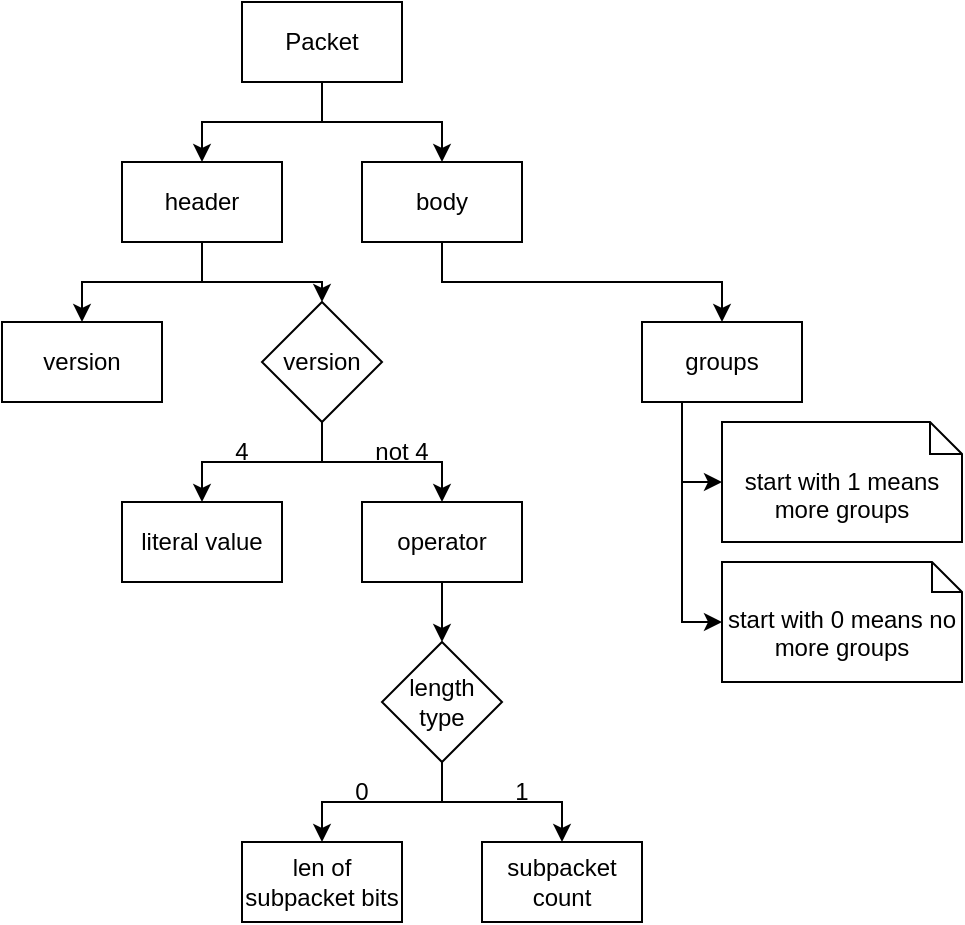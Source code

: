<mxfile version="15.9.4" type="device"><diagram id="nyUlRegD5ULcAGBBf7n_" name="Page-1"><mxGraphModel dx="657" dy="524" grid="1" gridSize="10" guides="1" tooltips="1" connect="1" arrows="1" fold="1" page="1" pageScale="1" pageWidth="850" pageHeight="1100" math="0" shadow="0"><root><mxCell id="0"/><mxCell id="1" parent="0"/><mxCell id="LSqA1cWwMgp2yxmhmCbk-26" style="edgeStyle=orthogonalEdgeStyle;rounded=0;orthogonalLoop=1;jettySize=auto;html=1;entryX=0.5;entryY=0;entryDx=0;entryDy=0;" edge="1" parent="1" source="LSqA1cWwMgp2yxmhmCbk-1" target="LSqA1cWwMgp2yxmhmCbk-2"><mxGeometry relative="1" as="geometry"/></mxCell><mxCell id="LSqA1cWwMgp2yxmhmCbk-27" style="edgeStyle=orthogonalEdgeStyle;rounded=0;orthogonalLoop=1;jettySize=auto;html=1;entryX=0.5;entryY=0;entryDx=0;entryDy=0;" edge="1" parent="1" source="LSqA1cWwMgp2yxmhmCbk-1" target="LSqA1cWwMgp2yxmhmCbk-14"><mxGeometry relative="1" as="geometry"/></mxCell><mxCell id="LSqA1cWwMgp2yxmhmCbk-1" value="header" style="rounded=0;whiteSpace=wrap;html=1;" vertex="1" parent="1"><mxGeometry x="280" y="240" width="80" height="40" as="geometry"/></mxCell><mxCell id="LSqA1cWwMgp2yxmhmCbk-2" value="version" style="rounded=0;whiteSpace=wrap;html=1;" vertex="1" parent="1"><mxGeometry x="220" y="320" width="80" height="40" as="geometry"/></mxCell><mxCell id="LSqA1cWwMgp2yxmhmCbk-4" value="literal value" style="rounded=0;whiteSpace=wrap;html=1;" vertex="1" parent="1"><mxGeometry x="280" y="410" width="80" height="40" as="geometry"/></mxCell><mxCell id="LSqA1cWwMgp2yxmhmCbk-20" style="edgeStyle=orthogonalEdgeStyle;rounded=0;orthogonalLoop=1;jettySize=auto;html=1;entryX=0.5;entryY=0;entryDx=0;entryDy=0;" edge="1" parent="1" source="LSqA1cWwMgp2yxmhmCbk-8" target="LSqA1cWwMgp2yxmhmCbk-15"><mxGeometry relative="1" as="geometry"/></mxCell><mxCell id="LSqA1cWwMgp2yxmhmCbk-8" value="operator" style="rounded=0;whiteSpace=wrap;html=1;" vertex="1" parent="1"><mxGeometry x="400" y="410" width="80" height="40" as="geometry"/></mxCell><mxCell id="LSqA1cWwMgp2yxmhmCbk-18" style="edgeStyle=orthogonalEdgeStyle;rounded=0;orthogonalLoop=1;jettySize=auto;html=1;entryX=0.5;entryY=0;entryDx=0;entryDy=0;" edge="1" parent="1" source="LSqA1cWwMgp2yxmhmCbk-14" target="LSqA1cWwMgp2yxmhmCbk-4"><mxGeometry relative="1" as="geometry"/></mxCell><mxCell id="LSqA1cWwMgp2yxmhmCbk-19" style="edgeStyle=orthogonalEdgeStyle;rounded=0;orthogonalLoop=1;jettySize=auto;html=1;entryX=0.5;entryY=0;entryDx=0;entryDy=0;" edge="1" parent="1" source="LSqA1cWwMgp2yxmhmCbk-14" target="LSqA1cWwMgp2yxmhmCbk-8"><mxGeometry relative="1" as="geometry"/></mxCell><mxCell id="LSqA1cWwMgp2yxmhmCbk-14" value="version" style="rhombus;whiteSpace=wrap;html=1;" vertex="1" parent="1"><mxGeometry x="350" y="310" width="60" height="60" as="geometry"/></mxCell><mxCell id="LSqA1cWwMgp2yxmhmCbk-29" style="edgeStyle=orthogonalEdgeStyle;rounded=0;orthogonalLoop=1;jettySize=auto;html=1;entryX=0.5;entryY=0;entryDx=0;entryDy=0;" edge="1" parent="1" source="LSqA1cWwMgp2yxmhmCbk-15" target="LSqA1cWwMgp2yxmhmCbk-21"><mxGeometry relative="1" as="geometry"/></mxCell><mxCell id="LSqA1cWwMgp2yxmhmCbk-30" style="edgeStyle=orthogonalEdgeStyle;rounded=0;orthogonalLoop=1;jettySize=auto;html=1;entryX=0.5;entryY=0;entryDx=0;entryDy=0;" edge="1" parent="1" source="LSqA1cWwMgp2yxmhmCbk-15" target="LSqA1cWwMgp2yxmhmCbk-24"><mxGeometry relative="1" as="geometry"/></mxCell><mxCell id="LSqA1cWwMgp2yxmhmCbk-15" value="length&lt;br&gt;type" style="rhombus;whiteSpace=wrap;html=1;" vertex="1" parent="1"><mxGeometry x="410" y="480" width="60" height="60" as="geometry"/></mxCell><mxCell id="LSqA1cWwMgp2yxmhmCbk-21" value="len of subpacket bits" style="rounded=0;whiteSpace=wrap;html=1;" vertex="1" parent="1"><mxGeometry x="340" y="580" width="80" height="40" as="geometry"/></mxCell><mxCell id="LSqA1cWwMgp2yxmhmCbk-22" value="4" style="text;html=1;strokeColor=none;fillColor=none;align=center;verticalAlign=middle;whiteSpace=wrap;rounded=0;" vertex="1" parent="1"><mxGeometry x="310" y="370" width="60" height="30" as="geometry"/></mxCell><mxCell id="LSqA1cWwMgp2yxmhmCbk-23" value="not 4" style="text;html=1;strokeColor=none;fillColor=none;align=center;verticalAlign=middle;whiteSpace=wrap;rounded=0;" vertex="1" parent="1"><mxGeometry x="390" y="370" width="60" height="30" as="geometry"/></mxCell><mxCell id="LSqA1cWwMgp2yxmhmCbk-24" value="subpacket count" style="rounded=0;whiteSpace=wrap;html=1;" vertex="1" parent="1"><mxGeometry x="460" y="580" width="80" height="40" as="geometry"/></mxCell><mxCell id="LSqA1cWwMgp2yxmhmCbk-42" style="edgeStyle=orthogonalEdgeStyle;rounded=0;orthogonalLoop=1;jettySize=auto;html=1;entryX=0.5;entryY=0;entryDx=0;entryDy=0;exitX=0.5;exitY=1;exitDx=0;exitDy=0;" edge="1" parent="1" source="LSqA1cWwMgp2yxmhmCbk-25" target="LSqA1cWwMgp2yxmhmCbk-41"><mxGeometry relative="1" as="geometry"/></mxCell><mxCell id="LSqA1cWwMgp2yxmhmCbk-25" value="body" style="rounded=0;whiteSpace=wrap;html=1;" vertex="1" parent="1"><mxGeometry x="400" y="240" width="80" height="40" as="geometry"/></mxCell><mxCell id="LSqA1cWwMgp2yxmhmCbk-31" value="0" style="text;html=1;strokeColor=none;fillColor=none;align=center;verticalAlign=middle;whiteSpace=wrap;rounded=0;" vertex="1" parent="1"><mxGeometry x="370" y="540" width="60" height="30" as="geometry"/></mxCell><mxCell id="LSqA1cWwMgp2yxmhmCbk-32" value="1" style="text;html=1;strokeColor=none;fillColor=none;align=center;verticalAlign=middle;whiteSpace=wrap;rounded=0;" vertex="1" parent="1"><mxGeometry x="450" y="540" width="60" height="30" as="geometry"/></mxCell><mxCell id="LSqA1cWwMgp2yxmhmCbk-33" value="start with 1 means more groups" style="shape=note2;boundedLbl=1;whiteSpace=wrap;html=1;size=16;verticalAlign=top;align=center;" vertex="1" parent="1"><mxGeometry x="580" y="370" width="120" height="60" as="geometry"/></mxCell><mxCell id="LSqA1cWwMgp2yxmhmCbk-34" value="start with 0 means no more groups" style="shape=note2;boundedLbl=1;whiteSpace=wrap;html=1;size=15;verticalAlign=top;align=center;" vertex="1" parent="1"><mxGeometry x="580" y="440" width="120" height="60" as="geometry"/></mxCell><mxCell id="LSqA1cWwMgp2yxmhmCbk-39" style="edgeStyle=orthogonalEdgeStyle;rounded=0;orthogonalLoop=1;jettySize=auto;html=1;entryX=0.5;entryY=0;entryDx=0;entryDy=0;" edge="1" parent="1" source="LSqA1cWwMgp2yxmhmCbk-38" target="LSqA1cWwMgp2yxmhmCbk-1"><mxGeometry relative="1" as="geometry"/></mxCell><mxCell id="LSqA1cWwMgp2yxmhmCbk-40" style="edgeStyle=orthogonalEdgeStyle;rounded=0;orthogonalLoop=1;jettySize=auto;html=1;entryX=0.5;entryY=0;entryDx=0;entryDy=0;exitX=0.5;exitY=1;exitDx=0;exitDy=0;" edge="1" parent="1" source="LSqA1cWwMgp2yxmhmCbk-38" target="LSqA1cWwMgp2yxmhmCbk-25"><mxGeometry relative="1" as="geometry"/></mxCell><mxCell id="LSqA1cWwMgp2yxmhmCbk-38" value="Packet" style="rounded=0;whiteSpace=wrap;html=1;" vertex="1" parent="1"><mxGeometry x="340" y="160" width="80" height="40" as="geometry"/></mxCell><mxCell id="LSqA1cWwMgp2yxmhmCbk-43" style="edgeStyle=orthogonalEdgeStyle;rounded=0;orthogonalLoop=1;jettySize=auto;html=1;exitX=0.25;exitY=1;exitDx=0;exitDy=0;entryX=0;entryY=0.5;entryDx=0;entryDy=0;entryPerimeter=0;" edge="1" parent="1" source="LSqA1cWwMgp2yxmhmCbk-41" target="LSqA1cWwMgp2yxmhmCbk-33"><mxGeometry relative="1" as="geometry"/></mxCell><mxCell id="LSqA1cWwMgp2yxmhmCbk-44" style="edgeStyle=orthogonalEdgeStyle;rounded=0;orthogonalLoop=1;jettySize=auto;html=1;exitX=0.25;exitY=1;exitDx=0;exitDy=0;entryX=0;entryY=0.5;entryDx=0;entryDy=0;entryPerimeter=0;" edge="1" parent="1" source="LSqA1cWwMgp2yxmhmCbk-41" target="LSqA1cWwMgp2yxmhmCbk-34"><mxGeometry relative="1" as="geometry"/></mxCell><mxCell id="LSqA1cWwMgp2yxmhmCbk-41" value="groups" style="rounded=0;whiteSpace=wrap;html=1;" vertex="1" parent="1"><mxGeometry x="540" y="320" width="80" height="40" as="geometry"/></mxCell></root></mxGraphModel></diagram></mxfile>